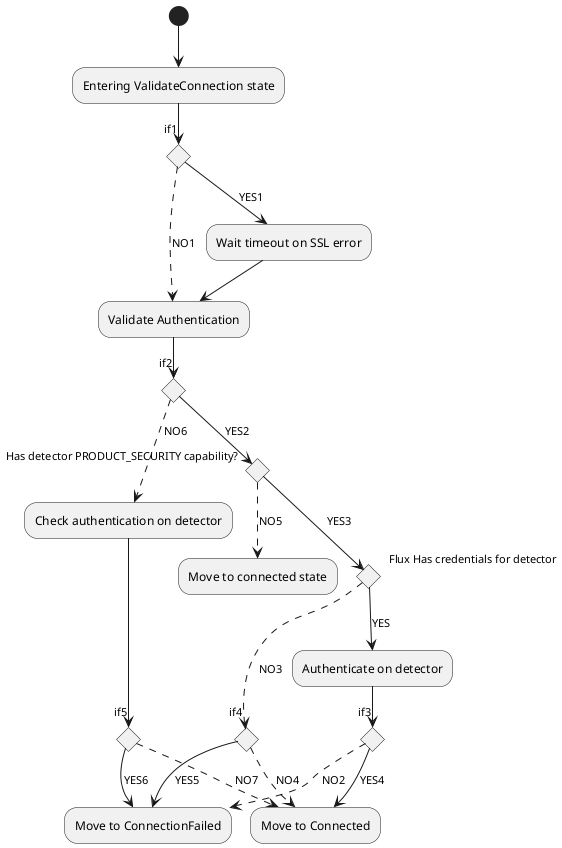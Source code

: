 {
  "sha1": "kq0yegvnsdik1q4dfalvcx0ztpgayoa",
  "insertion": {
    "when": "2024-06-03T18:59:33.248Z",
    "url": "https://forum.plantuml.net/9845/adding-dashed-style-fails-diagram-generation",
    "user": "plantuml@gmail.com"
  }
}
@startuml
skinparam shadowing false
    (*) --> "Entering ValidateConnection state"
    If "if1" then
      --> [YES1] Wait timeout on SSL error
      --> "Validate Authentication"
    else
      -[dashed]-> [NO1] "Validate Authentication"
      --> if "if2" then
        --> [YES2] if "Has detector PRODUCT_SECURITY capability?" then
        --> [YES3] if "Flux Has credentials for detector" then
      --> [YES] Authenticate on detector
      --> if "if3"
        --> [YES4] "Move to Connected"
        else
        -[dashed]-> [NO2] "Move to ConnectionFailed"
        endif
        else
      -[dashed]-> [NO3] if "if4" then
          --> [YES5] "Move to ConnectionFailed"
        else
          -[dashed]-> [NO4] "Move to Connected"
        endif
        endif
      else
        -[dashed]-> [NO5] "Move to connected state"
      endif
      else
        -[dashed]-> [NO6] Check authentication on detector
          if "if5" then
            --> [YES6] "Move to ConnectionFailed"
          else
            -[dashed]-> [NO7] "Move to Connected"
          endif
      endif
@enduml
